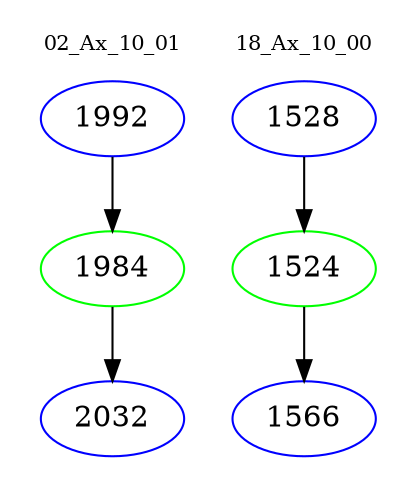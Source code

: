 digraph{
subgraph cluster_0 {
color = white
label = "02_Ax_10_01";
fontsize=10;
T0_1992 [label="1992", color="blue"]
T0_1992 -> T0_1984 [color="black"]
T0_1984 [label="1984", color="green"]
T0_1984 -> T0_2032 [color="black"]
T0_2032 [label="2032", color="blue"]
}
subgraph cluster_1 {
color = white
label = "18_Ax_10_00";
fontsize=10;
T1_1528 [label="1528", color="blue"]
T1_1528 -> T1_1524 [color="black"]
T1_1524 [label="1524", color="green"]
T1_1524 -> T1_1566 [color="black"]
T1_1566 [label="1566", color="blue"]
}
}
